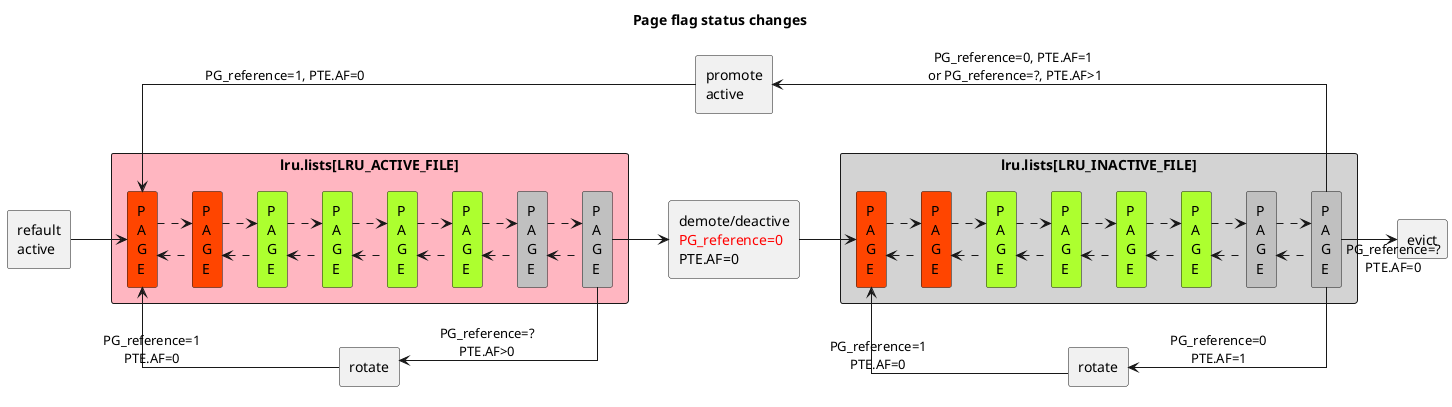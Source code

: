 @startuml
skinparam ComponentStyle rectangle
skinparam Linetype ortho
skinparam Card {
    BorderColor transparent
    FontSize 0
}

title Page flag status changes

card c1 {
    rectangle "lru.lists[LRU_INACTIVE_FILE]" as iact_anon #LightGray {
        component "P\nA\nG\nE" as ia_p1 #OrangeRed
        component "P\nA\nG\nE" as ia_p2 #OrangeRed
        component "P\nA\nG\nE" as ia_p3 #GreenYellow
        component "P\nA\nG\nE" as ia_p4 #GreenYellow
        component "P\nA\nG\nE" as ia_p5 #GreenYellow
        component "P\nA\nG\nE" as ia_p6 #GreenYellow
        component "P\nA\nG\nE" as ia_p7 #Silver
        component "P\nA\nG\nE" as ia_p8 #Silver

        ia_p1-right.>ia_p2
        ia_p2-left.>ia_p1
        ia_p2-right.>ia_p3
        ia_p3-left.>ia_p2
        ia_p3-right.>ia_p4
        ia_p4-left.>ia_p3
        ia_p4-right.>ia_p5
        ia_p5-left.>ia_p4
        ia_p5-right.>ia_p6
        ia_p6-left.>ia_p5
        ia_p6-right.>ia_p7
        ia_p7-left.>ia_p6
        ia_p7-right.>ia_p8
        ia_p8-left.>ia_p7
    }

    card rcenter {
        component "demote/deactive\n<color:red>PG_reference=0\nPTE.AF=0" as demote
    }

    rectangle "lru.lists[LRU_ACTIVE_FILE]" as act_anon #LightPink {
        component "P\nA\nG\nE" as aa_p1 #OrangeRed
        component "P\nA\nG\nE" as aa_p2 #OrangeRed
        component "P\nA\nG\nE" as aa_p3 #GreenYellow
        component "P\nA\nG\nE" as aa_p4 #GreenYellow
        component "P\nA\nG\nE" as aa_p5 #GreenYellow
        component "P\nA\nG\nE" as aa_p6 #GreenYellow
        component "P\nA\nG\nE" as aa_p7 #Silver
        component "P\nA\nG\nE" as aa_p8 #Silver

        aa_p1-right.>aa_p2
        aa_p2-left.>aa_p1
        aa_p2-right.>aa_p3
        aa_p3-left.>aa_p2
        aa_p3-right.>aa_p4
        aa_p4-left.>aa_p3
        aa_p4-right.>aa_p5
        aa_p5-left.>aa_p4
        aa_p5-right.>aa_p6
        aa_p6-left.>aa_p5
        aa_p6-right.>aa_p7
        aa_p7-left.>aa_p6
        aa_p7-right.>aa_p8
        aa_p8-left.>aa_p7
    }

    component "rotate" as rotate1
    component "rotate" as rotate2

    ' layout

    ' links
    ia_p8-->[rotate1] : PG_reference=0\nPTE.AF=1
    [rotate1]-->ia_p1 : PG_reference=1\nPTE.AF=0

    aa_p8-->[rotate2] : PG_reference=?\nPTE.AF>0
    [rotate2]-->aa_p1 : PG_reference=1\nPTE.AF=0

    aa_p8-right->[demote]
    [demote]-right->ia_p1
}

component "promote\nactive" as promote

promote-down[hidden]-demote

ia_p8-left->[promote] : PG_reference=0, PTE.AF=1 \nor PG_reference=?, PTE.AF>1
[promote]-right->aa_p1 : PG_reference=1, PTE.AF=0

aa_p1<-left-[refault\nactive]

ia_p8-right->[evict] : PG_reference=?\nPTE.AF=0

@enduml